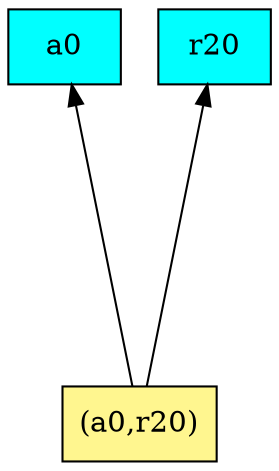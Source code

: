 digraph G {
rankdir=BT;ranksep="2.0";
"a0" [shape=record,fillcolor=cyan,style=filled,label="{a0}"];
"r20" [shape=record,fillcolor=cyan,style=filled,label="{r20}"];
"(a0,r20)" [shape=record,fillcolor=khaki1,style=filled,label="{(a0,r20)}"];
"(a0,r20)" -> "a0"
"(a0,r20)" -> "r20"
}
